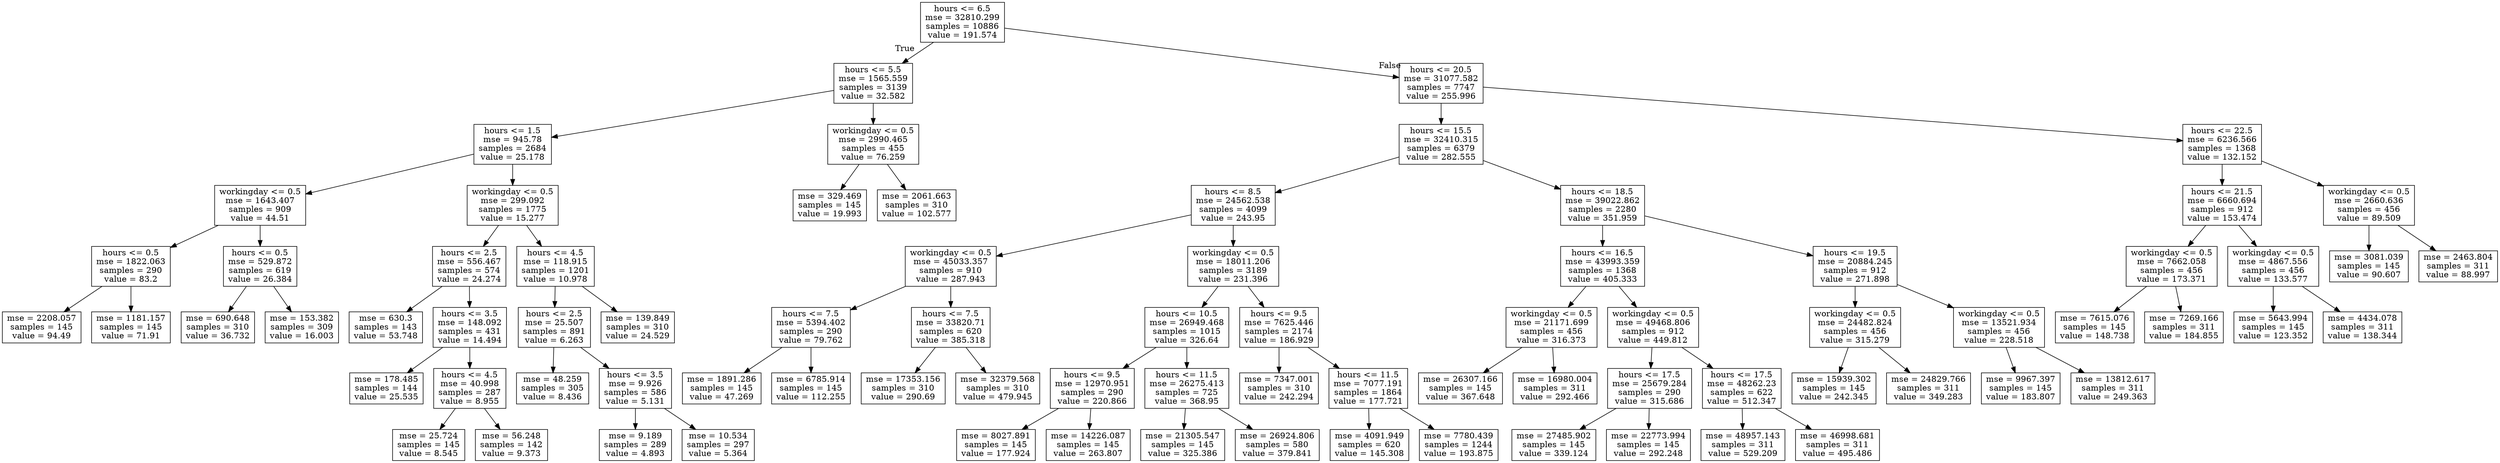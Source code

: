 digraph Tree {
node [shape=box] ;
0 [label="hours <= 6.5\nmse = 32810.299\nsamples = 10886\nvalue = 191.574"] ;
1 [label="hours <= 5.5\nmse = 1565.559\nsamples = 3139\nvalue = 32.582"] ;
0 -> 1 [labeldistance=2.5, labelangle=45, headlabel="True"] ;
2 [label="hours <= 1.5\nmse = 945.78\nsamples = 2684\nvalue = 25.178"] ;
1 -> 2 ;
3 [label="workingday <= 0.5\nmse = 1643.407\nsamples = 909\nvalue = 44.51"] ;
2 -> 3 ;
4 [label="hours <= 0.5\nmse = 1822.063\nsamples = 290\nvalue = 83.2"] ;
3 -> 4 ;
5 [label="mse = 2208.057\nsamples = 145\nvalue = 94.49"] ;
4 -> 5 ;
6 [label="mse = 1181.157\nsamples = 145\nvalue = 71.91"] ;
4 -> 6 ;
7 [label="hours <= 0.5\nmse = 529.872\nsamples = 619\nvalue = 26.384"] ;
3 -> 7 ;
8 [label="mse = 690.648\nsamples = 310\nvalue = 36.732"] ;
7 -> 8 ;
9 [label="mse = 153.382\nsamples = 309\nvalue = 16.003"] ;
7 -> 9 ;
10 [label="workingday <= 0.5\nmse = 299.092\nsamples = 1775\nvalue = 15.277"] ;
2 -> 10 ;
11 [label="hours <= 2.5\nmse = 556.467\nsamples = 574\nvalue = 24.274"] ;
10 -> 11 ;
12 [label="mse = 630.3\nsamples = 143\nvalue = 53.748"] ;
11 -> 12 ;
13 [label="hours <= 3.5\nmse = 148.092\nsamples = 431\nvalue = 14.494"] ;
11 -> 13 ;
14 [label="mse = 178.485\nsamples = 144\nvalue = 25.535"] ;
13 -> 14 ;
15 [label="hours <= 4.5\nmse = 40.998\nsamples = 287\nvalue = 8.955"] ;
13 -> 15 ;
16 [label="mse = 25.724\nsamples = 145\nvalue = 8.545"] ;
15 -> 16 ;
17 [label="mse = 56.248\nsamples = 142\nvalue = 9.373"] ;
15 -> 17 ;
18 [label="hours <= 4.5\nmse = 118.915\nsamples = 1201\nvalue = 10.978"] ;
10 -> 18 ;
19 [label="hours <= 2.5\nmse = 25.507\nsamples = 891\nvalue = 6.263"] ;
18 -> 19 ;
20 [label="mse = 48.259\nsamples = 305\nvalue = 8.436"] ;
19 -> 20 ;
21 [label="hours <= 3.5\nmse = 9.926\nsamples = 586\nvalue = 5.131"] ;
19 -> 21 ;
22 [label="mse = 9.189\nsamples = 289\nvalue = 4.893"] ;
21 -> 22 ;
23 [label="mse = 10.534\nsamples = 297\nvalue = 5.364"] ;
21 -> 23 ;
24 [label="mse = 139.849\nsamples = 310\nvalue = 24.529"] ;
18 -> 24 ;
25 [label="workingday <= 0.5\nmse = 2990.465\nsamples = 455\nvalue = 76.259"] ;
1 -> 25 ;
26 [label="mse = 329.469\nsamples = 145\nvalue = 19.993"] ;
25 -> 26 ;
27 [label="mse = 2061.663\nsamples = 310\nvalue = 102.577"] ;
25 -> 27 ;
28 [label="hours <= 20.5\nmse = 31077.582\nsamples = 7747\nvalue = 255.996"] ;
0 -> 28 [labeldistance=2.5, labelangle=-45, headlabel="False"] ;
29 [label="hours <= 15.5\nmse = 32410.315\nsamples = 6379\nvalue = 282.555"] ;
28 -> 29 ;
30 [label="hours <= 8.5\nmse = 24562.538\nsamples = 4099\nvalue = 243.95"] ;
29 -> 30 ;
31 [label="workingday <= 0.5\nmse = 45033.357\nsamples = 910\nvalue = 287.943"] ;
30 -> 31 ;
32 [label="hours <= 7.5\nmse = 5394.402\nsamples = 290\nvalue = 79.762"] ;
31 -> 32 ;
33 [label="mse = 1891.286\nsamples = 145\nvalue = 47.269"] ;
32 -> 33 ;
34 [label="mse = 6785.914\nsamples = 145\nvalue = 112.255"] ;
32 -> 34 ;
35 [label="hours <= 7.5\nmse = 33820.71\nsamples = 620\nvalue = 385.318"] ;
31 -> 35 ;
36 [label="mse = 17353.156\nsamples = 310\nvalue = 290.69"] ;
35 -> 36 ;
37 [label="mse = 32379.568\nsamples = 310\nvalue = 479.945"] ;
35 -> 37 ;
38 [label="workingday <= 0.5\nmse = 18011.206\nsamples = 3189\nvalue = 231.396"] ;
30 -> 38 ;
39 [label="hours <= 10.5\nmse = 26949.468\nsamples = 1015\nvalue = 326.64"] ;
38 -> 39 ;
40 [label="hours <= 9.5\nmse = 12970.951\nsamples = 290\nvalue = 220.866"] ;
39 -> 40 ;
41 [label="mse = 8027.891\nsamples = 145\nvalue = 177.924"] ;
40 -> 41 ;
42 [label="mse = 14226.087\nsamples = 145\nvalue = 263.807"] ;
40 -> 42 ;
43 [label="hours <= 11.5\nmse = 26275.413\nsamples = 725\nvalue = 368.95"] ;
39 -> 43 ;
44 [label="mse = 21305.547\nsamples = 145\nvalue = 325.386"] ;
43 -> 44 ;
45 [label="mse = 26924.806\nsamples = 580\nvalue = 379.841"] ;
43 -> 45 ;
46 [label="hours <= 9.5\nmse = 7625.446\nsamples = 2174\nvalue = 186.929"] ;
38 -> 46 ;
47 [label="mse = 7347.001\nsamples = 310\nvalue = 242.294"] ;
46 -> 47 ;
48 [label="hours <= 11.5\nmse = 7077.191\nsamples = 1864\nvalue = 177.721"] ;
46 -> 48 ;
49 [label="mse = 4091.949\nsamples = 620\nvalue = 145.308"] ;
48 -> 49 ;
50 [label="mse = 7780.439\nsamples = 1244\nvalue = 193.875"] ;
48 -> 50 ;
51 [label="hours <= 18.5\nmse = 39022.862\nsamples = 2280\nvalue = 351.959"] ;
29 -> 51 ;
52 [label="hours <= 16.5\nmse = 43993.359\nsamples = 1368\nvalue = 405.333"] ;
51 -> 52 ;
53 [label="workingday <= 0.5\nmse = 21171.699\nsamples = 456\nvalue = 316.373"] ;
52 -> 53 ;
54 [label="mse = 26307.166\nsamples = 145\nvalue = 367.648"] ;
53 -> 54 ;
55 [label="mse = 16980.004\nsamples = 311\nvalue = 292.466"] ;
53 -> 55 ;
56 [label="workingday <= 0.5\nmse = 49468.806\nsamples = 912\nvalue = 449.812"] ;
52 -> 56 ;
57 [label="hours <= 17.5\nmse = 25679.284\nsamples = 290\nvalue = 315.686"] ;
56 -> 57 ;
58 [label="mse = 27485.902\nsamples = 145\nvalue = 339.124"] ;
57 -> 58 ;
59 [label="mse = 22773.994\nsamples = 145\nvalue = 292.248"] ;
57 -> 59 ;
60 [label="hours <= 17.5\nmse = 48262.23\nsamples = 622\nvalue = 512.347"] ;
56 -> 60 ;
61 [label="mse = 48957.143\nsamples = 311\nvalue = 529.209"] ;
60 -> 61 ;
62 [label="mse = 46998.681\nsamples = 311\nvalue = 495.486"] ;
60 -> 62 ;
63 [label="hours <= 19.5\nmse = 20884.245\nsamples = 912\nvalue = 271.898"] ;
51 -> 63 ;
64 [label="workingday <= 0.5\nmse = 24482.824\nsamples = 456\nvalue = 315.279"] ;
63 -> 64 ;
65 [label="mse = 15939.302\nsamples = 145\nvalue = 242.345"] ;
64 -> 65 ;
66 [label="mse = 24829.766\nsamples = 311\nvalue = 349.283"] ;
64 -> 66 ;
67 [label="workingday <= 0.5\nmse = 13521.934\nsamples = 456\nvalue = 228.518"] ;
63 -> 67 ;
68 [label="mse = 9967.397\nsamples = 145\nvalue = 183.807"] ;
67 -> 68 ;
69 [label="mse = 13812.617\nsamples = 311\nvalue = 249.363"] ;
67 -> 69 ;
70 [label="hours <= 22.5\nmse = 6236.566\nsamples = 1368\nvalue = 132.152"] ;
28 -> 70 ;
71 [label="hours <= 21.5\nmse = 6660.694\nsamples = 912\nvalue = 153.474"] ;
70 -> 71 ;
72 [label="workingday <= 0.5\nmse = 7662.058\nsamples = 456\nvalue = 173.371"] ;
71 -> 72 ;
73 [label="mse = 7615.076\nsamples = 145\nvalue = 148.738"] ;
72 -> 73 ;
74 [label="mse = 7269.166\nsamples = 311\nvalue = 184.855"] ;
72 -> 74 ;
75 [label="workingday <= 0.5\nmse = 4867.556\nsamples = 456\nvalue = 133.577"] ;
71 -> 75 ;
76 [label="mse = 5643.994\nsamples = 145\nvalue = 123.352"] ;
75 -> 76 ;
77 [label="mse = 4434.078\nsamples = 311\nvalue = 138.344"] ;
75 -> 77 ;
78 [label="workingday <= 0.5\nmse = 2660.636\nsamples = 456\nvalue = 89.509"] ;
70 -> 78 ;
79 [label="mse = 3081.039\nsamples = 145\nvalue = 90.607"] ;
78 -> 79 ;
80 [label="mse = 2463.804\nsamples = 311\nvalue = 88.997"] ;
78 -> 80 ;
}
